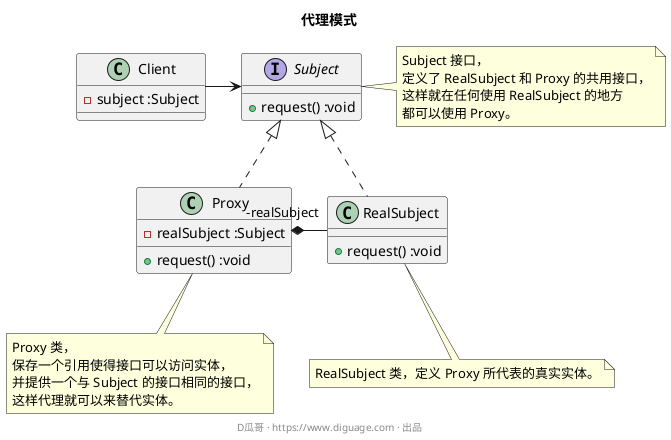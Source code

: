 @startuml
title "**代理模式**"

class Client {
  - subject :Subject
}

interface Subject {
  + request() :void
}
note right: Subject 接口，\n定义了 RealSubject 和 Proxy 的共用接口，\n这样就在任何使用 RealSubject 的地方\n都可以使用 Proxy。

class Proxy {
  - realSubject :Subject
  + request() :void
}
note bottom: Proxy 类，\n保存一个引用使得接口可以访问实体，\n并提供一个与 Subject 的接口相同的接口，\n这样代理就可以来替代实体。

class RealSubject {
  + request() :void
}
note bottom: RealSubject 类，定义 Proxy 所代表的真实实体。

Client -right-> Subject

Subject <|.. Proxy

Subject <|.. RealSubject

Proxy "-realSubject" *-right- RealSubject

footer D瓜哥 · https://www.diguage.com · 出品
@enduml
